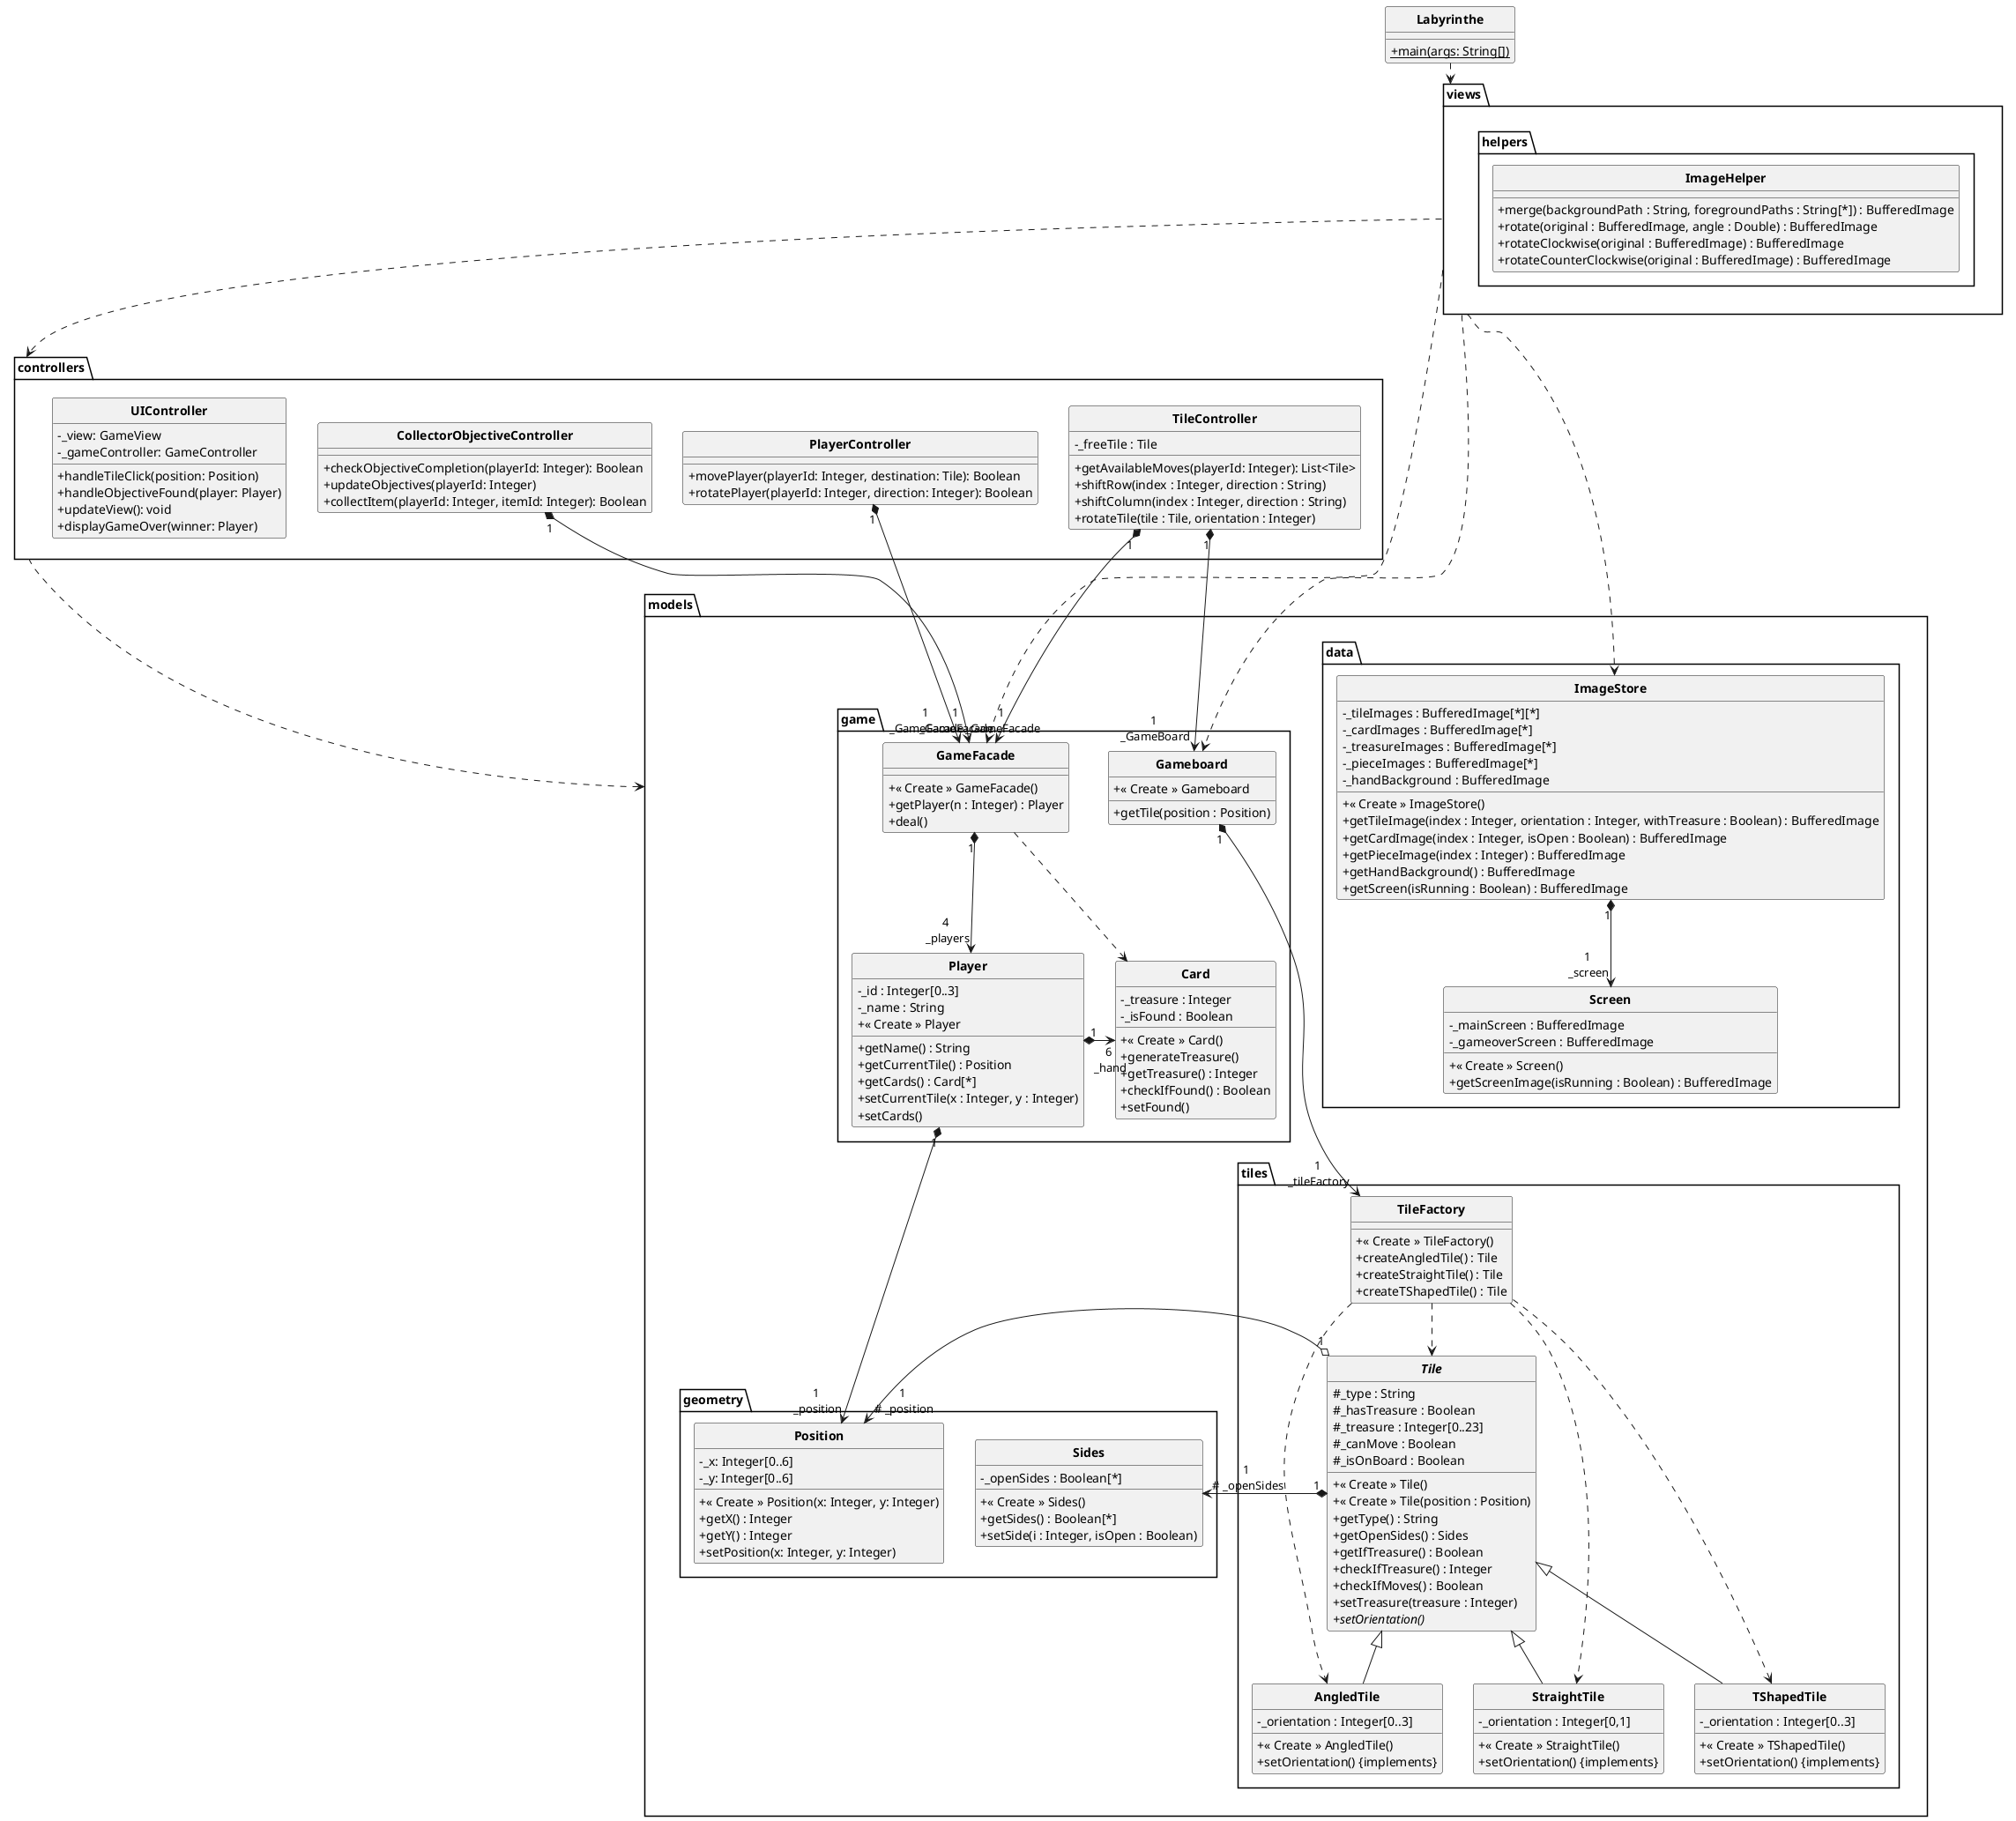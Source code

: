 @startuml Labyrinthe

skinparam style strictuml
skinparam classAttributeIconSize 0
skinparam classFontStyle Bold
hide enum methods

class Labyrinthe
{
    + {static} main(args: String[])
}

package views
{
	package helpers {
		'classe fournie :
		class ImageHelper {
			+ merge(backgroundPath : String, foregroundPaths : String[*]) : BufferedImage
			+ rotate(original : BufferedImage, angle : Double) : BufferedImage
			+ rotateClockwise(original : BufferedImage) : BufferedImage
			+ rotateCounterClockwise(original : BufferedImage) : BufferedImage
		}
	}
}

package controllers
{
   class TileController {


           + getAvailableMoves(playerId: Integer): List<Tile>
       - _freeTile : Tile
       + shiftRow(index : Integer, direction : String)
       + shiftColumn(index : Integer, direction : String)
       + rotateTile(tile : Tile, orientation : Integer)
   }
   class PlayerController {

       + movePlayer(playerId: Integer, destination: Tile): Boolean
           + rotatePlayer(playerId: Integer, direction: Integer): Boolean
   }
   class CollectorObjectiveController {



       + checkObjectiveCompletion(playerId: Integer): Boolean
       + updateObjectives(playerId: Integer)
       + collectItem(playerId: Integer, itemId: Integer): Boolean
   }
   class UIController {
       - _view: GameView
       - _gameController: GameController

       + handleTileClick(position: Position)
       + handleObjectiveFound(player: Player)
       + updateView(): void
       + displayGameOver(winner: Player)
   }


}

package models
{
	package tiles {
		class TileFactory {
			+ « Create » TileFactory()
			+ createAngledTile() : Tile
			+ createStraightTile() : Tile
			+ createTShapedTile() : Tile
		}

		abstract class Tile {
			# _type : String
			# _hasTreasure : Boolean
			# _treasure : Integer[0..23]
			# _canMove : Boolean
			# _isOnBoard : Boolean
			+ « Create » Tile()
			+ « Create » Tile(position : Position)
			+ getType() : String
			'récupérer les voies de passage :
			+ getOpenSides() : Sides
			+ getIfTreasure() : Boolean
			+ checkIfTreasure() : Integer
			+ checkIfMoves() : Boolean
			+ setTreasure(treasure : Integer)
			+ {abstract} setOrientation()
		}
		class AngledTile extends Tile {
			- _orientation : Integer[0..3]
			+ « Create » AngledTile()
			+ setOrientation() {implements}
		}
		class StraightTile extends Tile {
			- _orientation : Integer[0,1]
			+ « Create » StraightTile()
			+ setOrientation() {implements}
		}
		class TShapedTile extends Tile {
			- _orientation : Integer[0..3]
			+ « Create » TShapedTile()
			+ setOrientation() {implements}
		}
	}

	package geometry {
		class Sides {
			- _openSides : Boolean[*]
			+ « Create » Sides()
			+ getSides() : Boolean[*]
			+ setSide(i : Integer, isOpen : Boolean)
		}

		class Position {
			- _x: Integer[0..6]
			- _y: Integer[0..6]
			+ « Create » Position(x: Integer, y: Integer)
			+ getX() : Integer
			+ getY() : Integer
			+ setPosition(x: Integer, y: Integer)
		}
	}

	package game {

		class GameFacade {
            + « Create » GameFacade()
            'On instancie les cartes et on fait l'attribution ici
            + getPlayer(n : Integer) : Player
            + deal()
		}

		class Gameboard {
            + « Create » Gameboard
            'Et pour la tuile libre ? (-1, -1) ?
            + getTile(position : Position)
		}
		'class Hallway {}

		class Card {
		    - _treasure : Integer
		    ' si l'objectif est rempli
			- _isFound : Boolean
			' génération du trésor aléatoire, dans la limite des trésors encore disponibles
			+ « Create » Card()
			+ generateTreasure()
            + getTreasure() : Integer
            + checkIfFound() : Boolean
            ' Un trésor trouvé ne peut pas être re-caché, on ne peut donc pas remettre isFound à false
            + setFound()
		}

		class Player {
			- _id : Integer[0..3]
			- _name : String
			+ « Create » Player
			+ getName() : String
			+ getCurrentTile() : Position
			+ getCards() : Card[*]
			+ setCurrentTile(x : Integer, y : Integer)
			+ setCards()
		}
    }

    package data {
		class ImageStore {
			'pour chaque tuile, ses positions :
			- _tileImages : BufferedImage[*][*]
			 'recto et verso de la carte, sans dessin :
			- _cardImages : BufferedImage[*]
			'à superposer avec les tuiles et les cartes :
			- _treasureImages : BufferedImage[*]
			'4 pions de couleurs différentes :
			- _pieceImages : BufferedImage[*]
			'zone joueur :
			- _handBackground : BufferedImage
			+ « Create » ImageStore()
			+ getTileImage(index : Integer, orientation : Integer, withTreasure : Boolean) : BufferedImage
			+ getCardImage(index : Integer, isOpen : Boolean) : BufferedImage
			+ getPieceImage(index : Integer) : BufferedImage
			+ getHandBackground() : BufferedImage
			+ getScreen(isRunning : Boolean) : BufferedImage
		}

		class Screen {
			- _mainScreen : BufferedImage
			- _gameoverScreen : BufferedImage
			+ « Create » Screen()
			'si le jeu est toujours en cours, retourner l'écran principal :
			+ getScreenImage(isRunning : Boolean) : BufferedImage
		}
	}
}

Labyrinthe ..> views
views ....> ImageStore
views ....> GameFacade
views ....> Gameboard
views .> controllers
controllers ..> models

'Gameboard "1" *--> "6\n _hallways" Hallway
Gameboard "1" *---> "1\n _tileFactory" TileFactory
Player "1" *-> "6\n _hand" Card
Player "1" *--> "1\n _position" Position
GameFacade "1" *--> "4\n _players" Player
GameFacade ..> Card
ImageStore "1" *--> "1\n _screen" Screen
Tile "1" o-> "1\n # _position" Position
Tile "1" *-> "1\n # _openSides" Sides
TileFactory ..> AngledTile
TileFactory ..> StraightTile
TileFactory ..> TShapedTile
TileFactory ..> Tile
TileController "1" *--> "1\n _GameBoard" Gameboard
TileController "1" *--> "1\n _GameFacade" GameFacade
PlayerController "1" *--> "1\n _GameFacade" GameFacade
CollectorObjectiveController "1" *--> "1\n _GameFacade" GameFacade
@enduml
